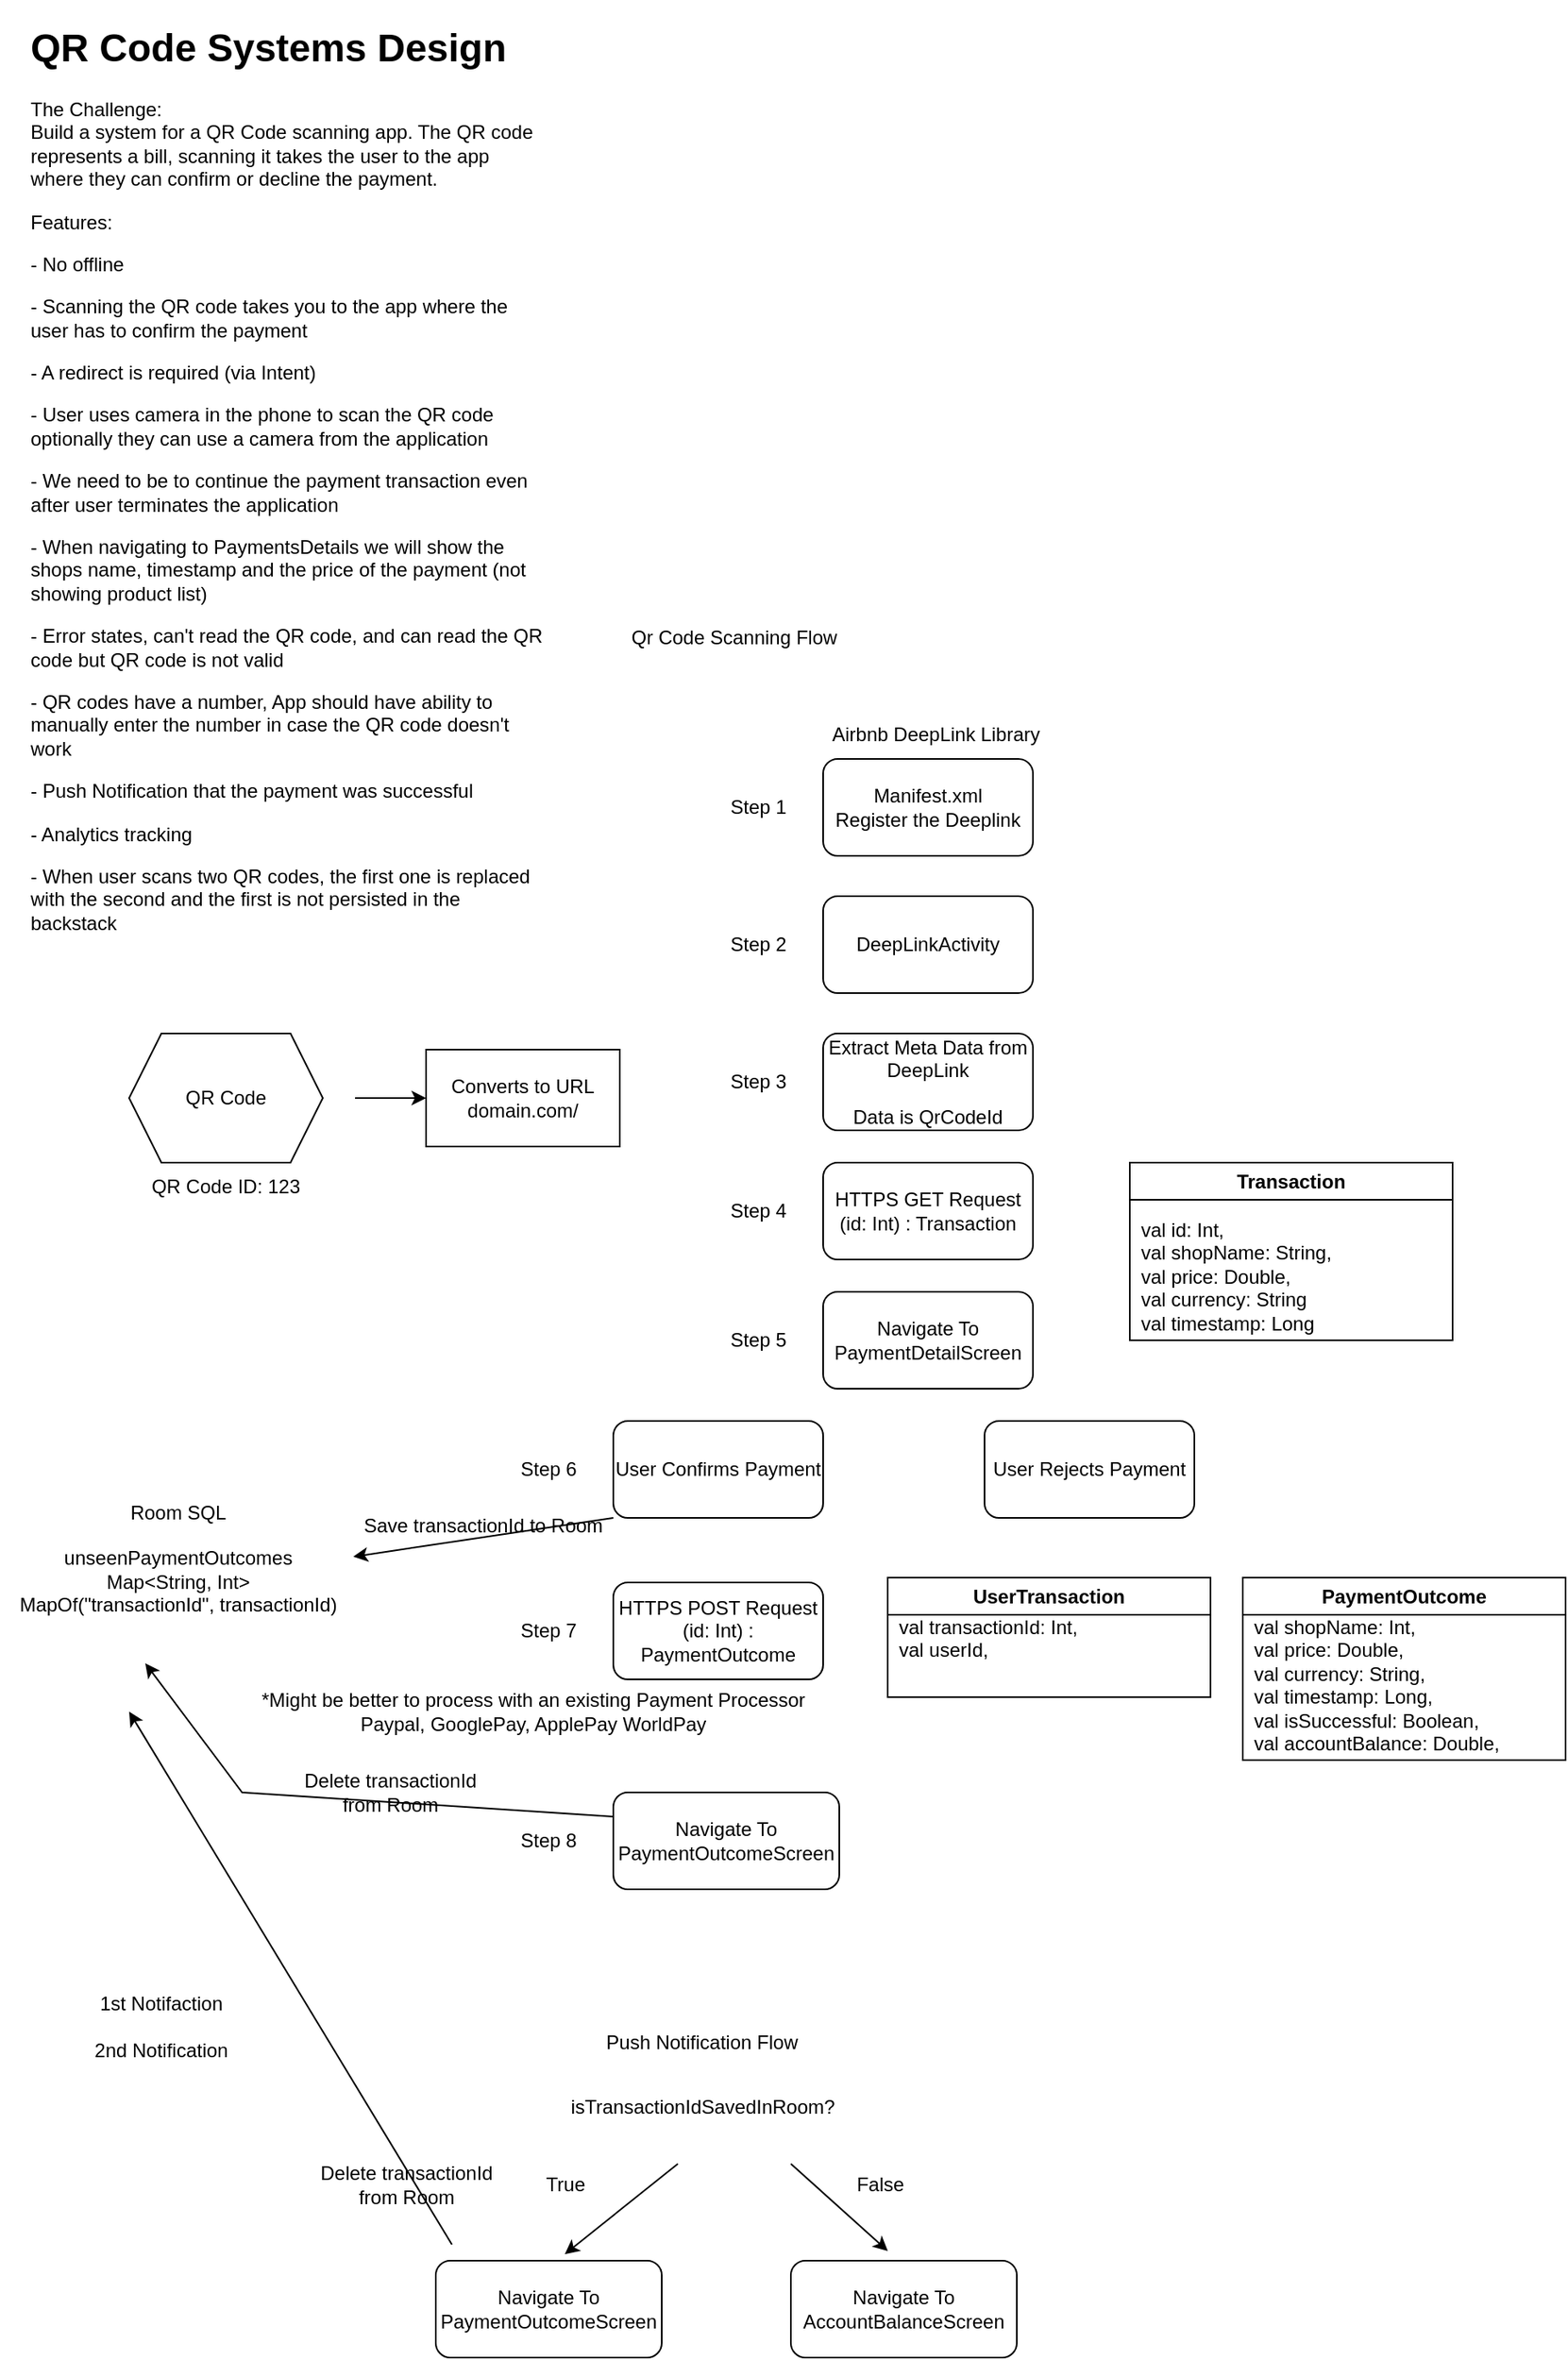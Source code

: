 <mxfile version="22.0.8" type="github">
  <diagram name="Page-1" id="TRSkcl2a3WL10ghpUb6u">
    <mxGraphModel dx="1443" dy="2050" grid="1" gridSize="10" guides="1" tooltips="1" connect="1" arrows="1" fold="1" page="1" pageScale="1" pageWidth="827" pageHeight="1169" math="0" shadow="0">
      <root>
        <mxCell id="0" />
        <mxCell id="1" parent="0" />
        <mxCell id="L02nFffLBULI9Vl0G02s-2" value="QR Code" style="shape=hexagon;perimeter=hexagonPerimeter2;whiteSpace=wrap;html=1;fixedSize=1;" vertex="1" parent="1">
          <mxGeometry x="110" y="200" width="120" height="80" as="geometry" />
        </mxCell>
        <mxCell id="L02nFffLBULI9Vl0G02s-3" value="" style="endArrow=classic;html=1;rounded=0;" edge="1" parent="1" target="L02nFffLBULI9Vl0G02s-4">
          <mxGeometry width="50" height="50" relative="1" as="geometry">
            <mxPoint x="250" y="240" as="sourcePoint" />
            <mxPoint x="340" y="240" as="targetPoint" />
          </mxGeometry>
        </mxCell>
        <mxCell id="L02nFffLBULI9Vl0G02s-4" value="Converts to URL&lt;br&gt;domain.com/" style="rounded=0;whiteSpace=wrap;html=1;" vertex="1" parent="1">
          <mxGeometry x="294" y="210" width="120" height="60" as="geometry" />
        </mxCell>
        <mxCell id="L02nFffLBULI9Vl0G02s-5" value="Manifest.xml&lt;br&gt;Register the Deeplink" style="rounded=1;whiteSpace=wrap;html=1;" vertex="1" parent="1">
          <mxGeometry x="540" y="30" width="130" height="60" as="geometry" />
        </mxCell>
        <mxCell id="L02nFffLBULI9Vl0G02s-6" value="Airbnb DeepLink Library" style="text;html=1;strokeColor=none;fillColor=none;align=center;verticalAlign=middle;whiteSpace=wrap;rounded=0;" vertex="1" parent="1">
          <mxGeometry x="540" width="140" height="30" as="geometry" />
        </mxCell>
        <mxCell id="L02nFffLBULI9Vl0G02s-7" value="Qr Code Scanning Flow" style="text;html=1;strokeColor=none;fillColor=none;align=center;verticalAlign=middle;whiteSpace=wrap;rounded=0;" vertex="1" parent="1">
          <mxGeometry x="390" y="-60" width="190" height="30" as="geometry" />
        </mxCell>
        <mxCell id="L02nFffLBULI9Vl0G02s-8" value="Step 1" style="text;html=1;strokeColor=none;fillColor=none;align=center;verticalAlign=middle;whiteSpace=wrap;rounded=0;" vertex="1" parent="1">
          <mxGeometry x="470" y="45" width="60" height="30" as="geometry" />
        </mxCell>
        <mxCell id="L02nFffLBULI9Vl0G02s-9" value="Step 2" style="text;html=1;strokeColor=none;fillColor=none;align=center;verticalAlign=middle;whiteSpace=wrap;rounded=0;" vertex="1" parent="1">
          <mxGeometry x="470" y="130" width="60" height="30" as="geometry" />
        </mxCell>
        <mxCell id="L02nFffLBULI9Vl0G02s-10" value="DeepLinkActivity" style="rounded=1;whiteSpace=wrap;html=1;" vertex="1" parent="1">
          <mxGeometry x="540" y="115" width="130" height="60" as="geometry" />
        </mxCell>
        <mxCell id="L02nFffLBULI9Vl0G02s-11" value="Extract Meta Data from DeepLink&lt;br&gt;&lt;br&gt;Data is QrCodeId" style="rounded=1;whiteSpace=wrap;html=1;" vertex="1" parent="1">
          <mxGeometry x="540" y="200" width="130" height="60" as="geometry" />
        </mxCell>
        <mxCell id="L02nFffLBULI9Vl0G02s-12" value="Step 3" style="text;html=1;strokeColor=none;fillColor=none;align=center;verticalAlign=middle;whiteSpace=wrap;rounded=0;" vertex="1" parent="1">
          <mxGeometry x="470" y="215" width="60" height="30" as="geometry" />
        </mxCell>
        <mxCell id="L02nFffLBULI9Vl0G02s-13" value="QR Code ID: 123" style="text;html=1;strokeColor=none;fillColor=none;align=center;verticalAlign=middle;whiteSpace=wrap;rounded=0;" vertex="1" parent="1">
          <mxGeometry x="110" y="280" width="120" height="30" as="geometry" />
        </mxCell>
        <mxCell id="L02nFffLBULI9Vl0G02s-14" value="HTTPS GET Request (id: Int) : Transaction" style="rounded=1;whiteSpace=wrap;html=1;" vertex="1" parent="1">
          <mxGeometry x="540" y="280" width="130" height="60" as="geometry" />
        </mxCell>
        <mxCell id="L02nFffLBULI9Vl0G02s-15" value="Step 4" style="text;html=1;strokeColor=none;fillColor=none;align=center;verticalAlign=middle;whiteSpace=wrap;rounded=0;" vertex="1" parent="1">
          <mxGeometry x="470" y="295" width="60" height="30" as="geometry" />
        </mxCell>
        <mxCell id="L02nFffLBULI9Vl0G02s-16" value="Navigate To PaymentDetailScreen" style="rounded=1;whiteSpace=wrap;html=1;" vertex="1" parent="1">
          <mxGeometry x="540" y="360" width="130" height="60" as="geometry" />
        </mxCell>
        <mxCell id="L02nFffLBULI9Vl0G02s-17" value="Step 5" style="text;html=1;strokeColor=none;fillColor=none;align=center;verticalAlign=middle;whiteSpace=wrap;rounded=0;" vertex="1" parent="1">
          <mxGeometry x="470" y="375" width="60" height="30" as="geometry" />
        </mxCell>
        <mxCell id="L02nFffLBULI9Vl0G02s-18" value="Transaction" style="swimlane;whiteSpace=wrap;html=1;" vertex="1" parent="1">
          <mxGeometry x="730" y="280" width="200" height="110" as="geometry" />
        </mxCell>
        <mxCell id="L02nFffLBULI9Vl0G02s-19" value="val id: Int,&lt;br&gt;val shopName: String,&lt;br&gt;val price: Double,&lt;br&gt;val currency: String&lt;br&gt;val timestamp: Long" style="text;html=1;align=left;verticalAlign=top;resizable=0;points=[];autosize=1;strokeColor=none;fillColor=none;" vertex="1" parent="1">
          <mxGeometry x="735" y="308" width="140" height="90" as="geometry" />
        </mxCell>
        <mxCell id="L02nFffLBULI9Vl0G02s-20" value="User Confirms Payment" style="rounded=1;whiteSpace=wrap;html=1;" vertex="1" parent="1">
          <mxGeometry x="410" y="440" width="130" height="60" as="geometry" />
        </mxCell>
        <mxCell id="L02nFffLBULI9Vl0G02s-21" value="Step 6" style="text;html=1;strokeColor=none;fillColor=none;align=center;verticalAlign=middle;whiteSpace=wrap;rounded=0;" vertex="1" parent="1">
          <mxGeometry x="340" y="455" width="60" height="30" as="geometry" />
        </mxCell>
        <mxCell id="L02nFffLBULI9Vl0G02s-22" value="User Rejects Payment" style="rounded=1;whiteSpace=wrap;html=1;" vertex="1" parent="1">
          <mxGeometry x="640" y="440" width="130" height="60" as="geometry" />
        </mxCell>
        <mxCell id="L02nFffLBULI9Vl0G02s-23" value="HTTPS POST Request (id: Int) : PaymentOutcome" style="rounded=1;whiteSpace=wrap;html=1;" vertex="1" parent="1">
          <mxGeometry x="410" y="540" width="130" height="60" as="geometry" />
        </mxCell>
        <mxCell id="L02nFffLBULI9Vl0G02s-24" value="Step 7" style="text;html=1;strokeColor=none;fillColor=none;align=center;verticalAlign=middle;whiteSpace=wrap;rounded=0;" vertex="1" parent="1">
          <mxGeometry x="340" y="555" width="60" height="30" as="geometry" />
        </mxCell>
        <mxCell id="L02nFffLBULI9Vl0G02s-25" value="UserTransaction" style="swimlane;whiteSpace=wrap;html=1;" vertex="1" parent="1">
          <mxGeometry x="580" y="537" width="200" height="74" as="geometry" />
        </mxCell>
        <mxCell id="L02nFffLBULI9Vl0G02s-26" value="val transactionId: Int,&lt;br&gt;val userId,&lt;br&gt;" style="text;html=1;align=left;verticalAlign=top;resizable=0;points=[];autosize=1;strokeColor=none;fillColor=none;" vertex="1" parent="1">
          <mxGeometry x="585" y="554" width="130" height="40" as="geometry" />
        </mxCell>
        <mxCell id="L02nFffLBULI9Vl0G02s-28" value="*Might be better to process with an existing Payment Processor&lt;br&gt;Paypal, GooglePay, ApplePay WorldPay" style="text;html=1;align=center;verticalAlign=middle;resizable=0;points=[];autosize=1;strokeColor=none;fillColor=none;" vertex="1" parent="1">
          <mxGeometry x="180" y="600" width="360" height="40" as="geometry" />
        </mxCell>
        <mxCell id="L02nFffLBULI9Vl0G02s-29" value="Navigate To PaymentOutcomeScreen" style="rounded=1;whiteSpace=wrap;html=1;" vertex="1" parent="1">
          <mxGeometry x="410" y="670" width="140" height="60" as="geometry" />
        </mxCell>
        <mxCell id="L02nFffLBULI9Vl0G02s-30" value="Step 8" style="text;html=1;strokeColor=none;fillColor=none;align=center;verticalAlign=middle;whiteSpace=wrap;rounded=0;" vertex="1" parent="1">
          <mxGeometry x="340" y="685" width="60" height="30" as="geometry" />
        </mxCell>
        <mxCell id="L02nFffLBULI9Vl0G02s-31" value="PaymentOutcome" style="swimlane;whiteSpace=wrap;html=1;" vertex="1" parent="1">
          <mxGeometry x="800" y="537" width="200" height="113" as="geometry" />
        </mxCell>
        <mxCell id="L02nFffLBULI9Vl0G02s-32" value="val shopName: Int,&lt;br&gt;val price: Double,&lt;br&gt;val currency: String,&lt;br&gt;val timestamp: Long,&lt;br&gt;val isSuccessful: Boolean,&lt;br&gt;val accountBalance: Double," style="text;html=1;align=left;verticalAlign=top;resizable=0;points=[];autosize=1;strokeColor=none;fillColor=none;" vertex="1" parent="1">
          <mxGeometry x="805" y="554" width="180" height="100" as="geometry" />
        </mxCell>
        <mxCell id="L02nFffLBULI9Vl0G02s-33" value="Navigate To PaymentOutcomeScreen" style="rounded=1;whiteSpace=wrap;html=1;" vertex="1" parent="1">
          <mxGeometry x="300" y="960" width="140" height="60" as="geometry" />
        </mxCell>
        <mxCell id="L02nFffLBULI9Vl0G02s-34" value="Push Notification Flow" style="text;html=1;strokeColor=none;fillColor=none;align=center;verticalAlign=middle;whiteSpace=wrap;rounded=0;" vertex="1" parent="1">
          <mxGeometry x="370" y="810" width="190" height="30" as="geometry" />
        </mxCell>
        <mxCell id="L02nFffLBULI9Vl0G02s-36" value="" style="endArrow=classic;html=1;rounded=0;entryX=0.995;entryY=0.489;entryDx=0;entryDy=0;entryPerimeter=0;exitX=0;exitY=1;exitDx=0;exitDy=0;" edge="1" parent="1" source="L02nFffLBULI9Vl0G02s-20" target="L02nFffLBULI9Vl0G02s-38">
          <mxGeometry width="50" height="50" relative="1" as="geometry">
            <mxPoint x="480" y="700" as="sourcePoint" />
            <mxPoint x="337.97" y="521.36" as="targetPoint" />
          </mxGeometry>
        </mxCell>
        <mxCell id="L02nFffLBULI9Vl0G02s-37" value="1st Notifaction&lt;br&gt;&lt;br&gt;2nd Notification" style="text;html=1;strokeColor=none;fillColor=none;align=center;verticalAlign=middle;whiteSpace=wrap;rounded=0;" vertex="1" parent="1">
          <mxGeometry x="70" y="800" width="120" height="30" as="geometry" />
        </mxCell>
        <mxCell id="L02nFffLBULI9Vl0G02s-38" value="Room SQL&lt;br&gt;&lt;br&gt;unseenPaymentOutcomes&lt;br&gt;Map&amp;lt;String, Int&amp;gt;&lt;br&gt;MapOf(&quot;transactionId&quot;, transactionId)" style="text;html=1;align=center;verticalAlign=middle;resizable=0;points=[];autosize=1;strokeColor=none;fillColor=none;" vertex="1" parent="1">
          <mxGeometry x="30" y="480" width="220" height="90" as="geometry" />
        </mxCell>
        <mxCell id="L02nFffLBULI9Vl0G02s-40" value="Save transactionId to Room" style="text;html=1;align=center;verticalAlign=middle;resizable=0;points=[];autosize=1;strokeColor=none;fillColor=none;" vertex="1" parent="1">
          <mxGeometry x="244" y="490" width="170" height="30" as="geometry" />
        </mxCell>
        <mxCell id="L02nFffLBULI9Vl0G02s-41" value="" style="endArrow=classic;html=1;rounded=0;exitX=0;exitY=0.25;exitDx=0;exitDy=0;" edge="1" parent="1" source="L02nFffLBULI9Vl0G02s-29">
          <mxGeometry width="50" height="50" relative="1" as="geometry">
            <mxPoint x="530" y="700" as="sourcePoint" />
            <mxPoint x="120" y="590" as="targetPoint" />
            <Array as="points">
              <mxPoint x="180" y="670" />
            </Array>
          </mxGeometry>
        </mxCell>
        <mxCell id="L02nFffLBULI9Vl0G02s-42" value="Delete transactionId from Room" style="text;html=1;strokeColor=none;fillColor=none;align=center;verticalAlign=middle;whiteSpace=wrap;rounded=0;" vertex="1" parent="1">
          <mxGeometry x="204" y="655" width="136" height="30" as="geometry" />
        </mxCell>
        <mxCell id="L02nFffLBULI9Vl0G02s-43" value="isTransactionIdSavedInRoom?" style="text;html=1;align=center;verticalAlign=middle;resizable=0;points=[];autosize=1;strokeColor=none;fillColor=none;" vertex="1" parent="1">
          <mxGeometry x="370" y="850" width="190" height="30" as="geometry" />
        </mxCell>
        <mxCell id="L02nFffLBULI9Vl0G02s-44" value="Navigate To AccountBalanceScreen" style="rounded=1;whiteSpace=wrap;html=1;" vertex="1" parent="1">
          <mxGeometry x="520" y="960" width="140" height="60" as="geometry" />
        </mxCell>
        <mxCell id="L02nFffLBULI9Vl0G02s-45" value="" style="endArrow=classic;html=1;rounded=0;entryX=0.571;entryY=-0.067;entryDx=0;entryDy=0;entryPerimeter=0;" edge="1" parent="1" target="L02nFffLBULI9Vl0G02s-33">
          <mxGeometry width="50" height="50" relative="1" as="geometry">
            <mxPoint x="450" y="900" as="sourcePoint" />
            <mxPoint x="580" y="810" as="targetPoint" />
          </mxGeometry>
        </mxCell>
        <mxCell id="L02nFffLBULI9Vl0G02s-46" value="" style="endArrow=classic;html=1;rounded=0;entryX=0.429;entryY=-0.1;entryDx=0;entryDy=0;entryPerimeter=0;" edge="1" parent="1" target="L02nFffLBULI9Vl0G02s-44">
          <mxGeometry width="50" height="50" relative="1" as="geometry">
            <mxPoint x="520" y="900" as="sourcePoint" />
            <mxPoint x="580" y="810" as="targetPoint" />
          </mxGeometry>
        </mxCell>
        <mxCell id="L02nFffLBULI9Vl0G02s-47" value="True" style="text;html=1;align=center;verticalAlign=middle;resizable=0;points=[];autosize=1;strokeColor=none;fillColor=none;" vertex="1" parent="1">
          <mxGeometry x="355" y="898" width="50" height="30" as="geometry" />
        </mxCell>
        <mxCell id="L02nFffLBULI9Vl0G02s-48" value="False" style="text;html=1;align=center;verticalAlign=middle;resizable=0;points=[];autosize=1;strokeColor=none;fillColor=none;" vertex="1" parent="1">
          <mxGeometry x="550" y="898" width="50" height="30" as="geometry" />
        </mxCell>
        <mxCell id="L02nFffLBULI9Vl0G02s-50" value="" style="endArrow=classic;html=1;rounded=0;" edge="1" parent="1">
          <mxGeometry width="50" height="50" relative="1" as="geometry">
            <mxPoint x="310" y="950" as="sourcePoint" />
            <mxPoint x="110" y="620" as="targetPoint" />
          </mxGeometry>
        </mxCell>
        <mxCell id="L02nFffLBULI9Vl0G02s-51" value="Delete transactionId from Room" style="text;html=1;strokeColor=none;fillColor=none;align=center;verticalAlign=middle;whiteSpace=wrap;rounded=0;" vertex="1" parent="1">
          <mxGeometry x="214" y="898" width="136" height="30" as="geometry" />
        </mxCell>
        <mxCell id="L02nFffLBULI9Vl0G02s-53" value="&lt;h1&gt;QR Code Systems Design&lt;/h1&gt;&lt;p&gt;The Challenge:&lt;br&gt;Build a system for a QR Code scanning app. The QR code represents a bill, scanning it takes the user to the app where they can confirm or decline the payment.&lt;/p&gt;&lt;p&gt;Features:&amp;nbsp;&lt;/p&gt;&lt;p&gt;- No offline&lt;/p&gt;&lt;p&gt;- Scanning the QR code takes you to the app where the user has to confirm the payment&lt;/p&gt;&lt;p&gt;- A redirect is required (via Intent)&lt;/p&gt;&lt;p&gt;- User uses camera in the phone to scan the QR code optionally they can use a camera from the application&lt;/p&gt;&lt;p&gt;- We need to be to continue the payment transaction even after user terminates the application&lt;/p&gt;&lt;p&gt;- When navigating to PaymentsDetails we will show the shops name, timestamp and the price of the payment (not showing product list)&lt;/p&gt;&lt;p&gt;- Error states, can&#39;t read the QR code, and can read the QR code but QR code is not valid&lt;/p&gt;&lt;p&gt;- QR codes have a number, App should have ability to manually enter the number in case the QR code doesn&#39;t work&lt;/p&gt;&lt;p&gt;- Push Notification that the payment was successful&lt;/p&gt;&lt;p&gt;&lt;span style=&quot;background-color: initial;&quot;&gt;- Analytics tracking&lt;/span&gt;&lt;br&gt;&lt;/p&gt;&lt;p&gt;&lt;span style=&quot;background-color: initial;&quot;&gt;- When user scans two QR codes, the first one is replaced with the second and the first is not persisted in the backstack&lt;/span&gt;&lt;br&gt;&lt;/p&gt;" style="text;html=1;strokeColor=none;fillColor=none;spacing=5;spacingTop=-20;whiteSpace=wrap;overflow=hidden;rounded=0;" vertex="1" parent="1">
          <mxGeometry x="44" y="-430" width="326" height="580" as="geometry" />
        </mxCell>
      </root>
    </mxGraphModel>
  </diagram>
</mxfile>
